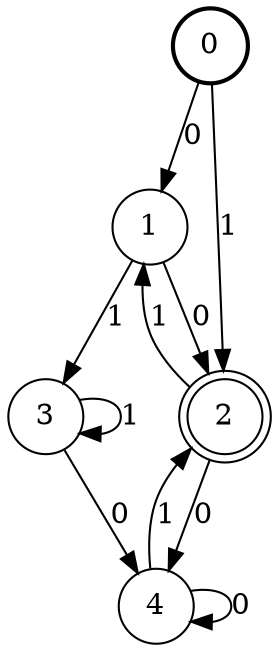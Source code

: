 digraph Automat {
    node [shape = circle];
    0 [style = "bold"];
    0 -> 1 [label = "0"];
    0 -> 2 [label = "1"];
    1 -> 2 [label = "0"];
    1 -> 3 [label = "1"];
    2 [peripheries=2]
    2 -> 4 [label = "0"];
    2 -> 1 [label = "1"];
    3 -> 4 [label = "0"];
    3 -> 3 [label = "1"];
    4 -> 4 [label = "0"];
    4 -> 2 [label = "1"];
}

